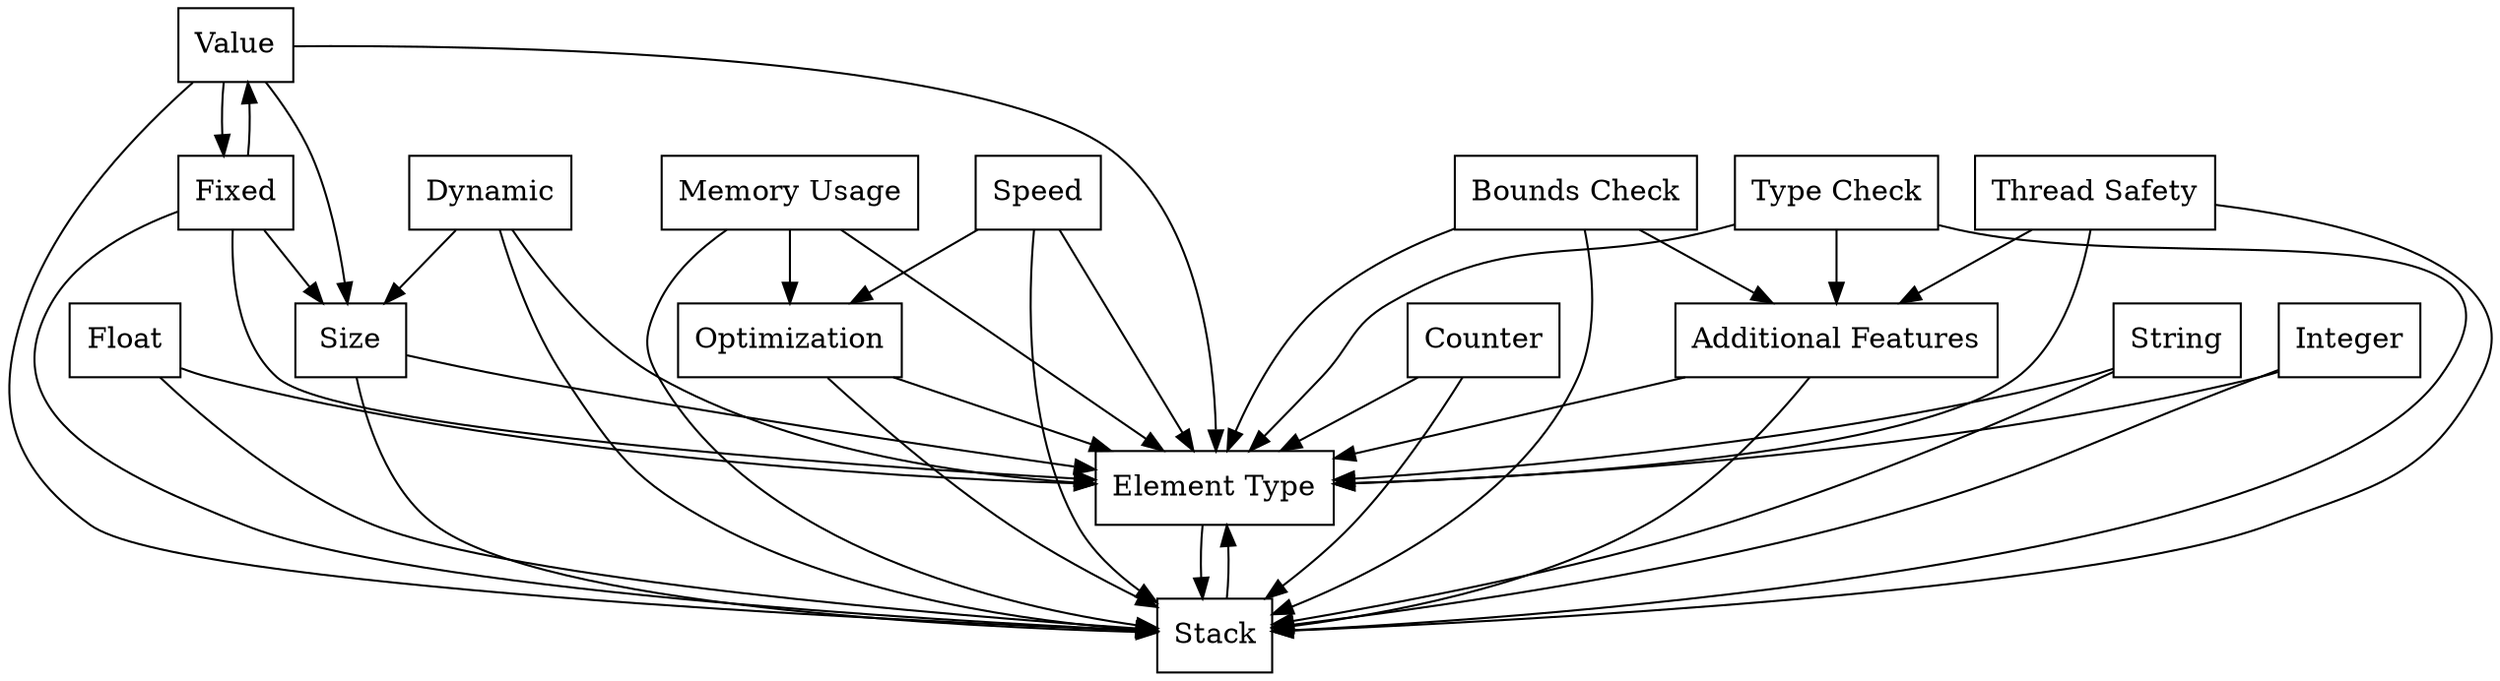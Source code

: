 digraph{
graph [rankdir=TB];
node [shape=box];
edge [arrowhead=normal];
0[label="Element Type",]
1[label="Stack",]
2[label="Float",]
3[label="Value",]
4[label="Memory Usage",]
5[label="Counter",]
6[label="Speed",]
7[label="Bounds Check",]
8[label="String",]
9[label="Dynamic",]
10[label="Type Check",]
11[label="Thread Safety",]
12[label="Integer",]
13[label="Fixed",]
14[label="Optimization",]
15[label="Size",]
16[label="Additional Features",]
0->1[label="",]
1->0[label="",]
2->0[label="",]
2->1[label="",]
3->0[label="",]
3->1[label="",]
3->13[label="",]
3->15[label="",]
4->0[label="",]
4->1[label="",]
4->14[label="",]
5->0[label="",]
5->1[label="",]
6->0[label="",]
6->1[label="",]
6->14[label="",]
7->0[label="",]
7->1[label="",]
7->16[label="",]
8->0[label="",]
8->1[label="",]
9->0[label="",]
9->1[label="",]
9->15[label="",]
10->0[label="",]
10->1[label="",]
10->16[label="",]
11->0[label="",]
11->1[label="",]
11->16[label="",]
12->0[label="",]
12->1[label="",]
13->0[label="",]
13->1[label="",]
13->3[label="",]
13->15[label="",]
14->0[label="",]
14->1[label="",]
15->0[label="",]
15->1[label="",]
16->0[label="",]
16->1[label="",]
}

